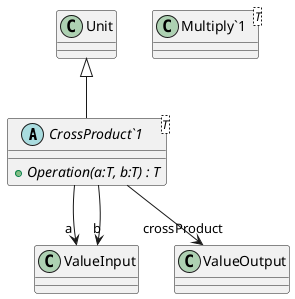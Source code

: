 @startuml
abstract class "CrossProduct`1"<T> {
    + {abstract} Operation(a:T, b:T) : T
}
class "Multiply`1"<T> {
}
Unit <|-- "CrossProduct`1"
"CrossProduct`1" --> "a" ValueInput
"CrossProduct`1" --> "b" ValueInput
"CrossProduct`1" --> "crossProduct" ValueOutput
@enduml
